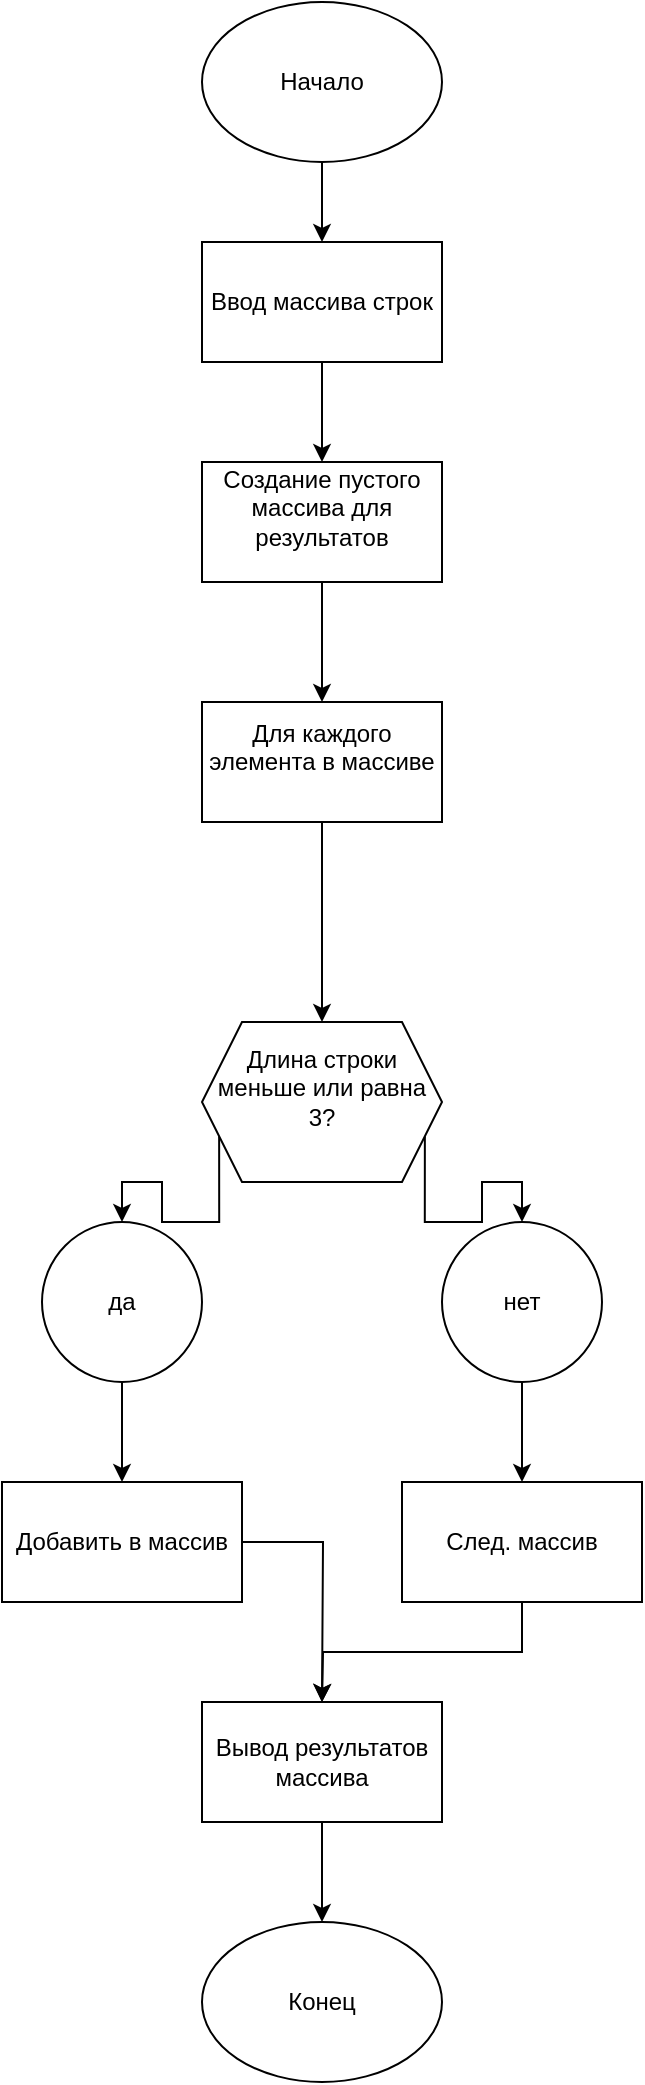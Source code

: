 <mxfile version="24.6.4" type="github">
  <diagram name="Страница — 1" id="zl_zqT7t1E1penMvGDkD">
    <mxGraphModel dx="569" dy="789" grid="1" gridSize="10" guides="1" tooltips="1" connect="1" arrows="1" fold="1" page="1" pageScale="1" pageWidth="827" pageHeight="1169" math="0" shadow="0">
      <root>
        <mxCell id="0" />
        <mxCell id="1" parent="0" />
        <mxCell id="kAgJO7xp8ISe3b44jmEX-4" style="edgeStyle=orthogonalEdgeStyle;rounded=0;orthogonalLoop=1;jettySize=auto;html=1;entryX=0.5;entryY=0;entryDx=0;entryDy=0;" edge="1" parent="1" source="kAgJO7xp8ISe3b44jmEX-1" target="kAgJO7xp8ISe3b44jmEX-2">
          <mxGeometry relative="1" as="geometry" />
        </mxCell>
        <mxCell id="kAgJO7xp8ISe3b44jmEX-1" value="Начало" style="ellipse;whiteSpace=wrap;html=1;" vertex="1" parent="1">
          <mxGeometry x="340" y="40" width="120" height="80" as="geometry" />
        </mxCell>
        <mxCell id="kAgJO7xp8ISe3b44jmEX-10" style="edgeStyle=orthogonalEdgeStyle;rounded=0;orthogonalLoop=1;jettySize=auto;html=1;" edge="1" parent="1" source="kAgJO7xp8ISe3b44jmEX-2" target="kAgJO7xp8ISe3b44jmEX-5">
          <mxGeometry relative="1" as="geometry" />
        </mxCell>
        <mxCell id="kAgJO7xp8ISe3b44jmEX-2" value="Ввод массива строк" style="rounded=0;whiteSpace=wrap;html=1;" vertex="1" parent="1">
          <mxGeometry x="340" y="160" width="120" height="60" as="geometry" />
        </mxCell>
        <mxCell id="kAgJO7xp8ISe3b44jmEX-9" style="edgeStyle=orthogonalEdgeStyle;rounded=0;orthogonalLoop=1;jettySize=auto;html=1;" edge="1" parent="1" source="kAgJO7xp8ISe3b44jmEX-5" target="kAgJO7xp8ISe3b44jmEX-6">
          <mxGeometry relative="1" as="geometry" />
        </mxCell>
        <mxCell id="kAgJO7xp8ISe3b44jmEX-5" value="&#xa;Создание пустого массива для результатов&#xa;&#xa;" style="rounded=0;whiteSpace=wrap;html=1;" vertex="1" parent="1">
          <mxGeometry x="340" y="270" width="120" height="60" as="geometry" />
        </mxCell>
        <mxCell id="kAgJO7xp8ISe3b44jmEX-8" style="edgeStyle=orthogonalEdgeStyle;rounded=0;orthogonalLoop=1;jettySize=auto;html=1;" edge="1" parent="1" source="kAgJO7xp8ISe3b44jmEX-6" target="kAgJO7xp8ISe3b44jmEX-7">
          <mxGeometry relative="1" as="geometry" />
        </mxCell>
        <mxCell id="kAgJO7xp8ISe3b44jmEX-6" value="&#xa;Для каждого элемента в массиве&#xa;&#xa;" style="rounded=0;whiteSpace=wrap;html=1;" vertex="1" parent="1">
          <mxGeometry x="340" y="390" width="120" height="60" as="geometry" />
        </mxCell>
        <mxCell id="kAgJO7xp8ISe3b44jmEX-13" style="edgeStyle=orthogonalEdgeStyle;rounded=0;orthogonalLoop=1;jettySize=auto;html=1;exitX=1;exitY=0.75;exitDx=0;exitDy=0;entryX=0.5;entryY=0;entryDx=0;entryDy=0;" edge="1" parent="1" source="kAgJO7xp8ISe3b44jmEX-7" target="kAgJO7xp8ISe3b44jmEX-12">
          <mxGeometry relative="1" as="geometry" />
        </mxCell>
        <mxCell id="kAgJO7xp8ISe3b44jmEX-14" style="edgeStyle=orthogonalEdgeStyle;rounded=0;orthogonalLoop=1;jettySize=auto;html=1;exitX=0;exitY=0.75;exitDx=0;exitDy=0;entryX=0.5;entryY=0;entryDx=0;entryDy=0;" edge="1" parent="1" source="kAgJO7xp8ISe3b44jmEX-7" target="kAgJO7xp8ISe3b44jmEX-11">
          <mxGeometry relative="1" as="geometry" />
        </mxCell>
        <mxCell id="kAgJO7xp8ISe3b44jmEX-7" value="&#xa;Длина строки меньше или равна &lt;span class=&quot;hljs-number&quot;&gt;3&lt;/span&gt;?&#xa;&#xa;" style="shape=hexagon;perimeter=hexagonPerimeter2;whiteSpace=wrap;html=1;fixedSize=1;" vertex="1" parent="1">
          <mxGeometry x="340" y="550" width="120" height="80" as="geometry" />
        </mxCell>
        <mxCell id="kAgJO7xp8ISe3b44jmEX-17" style="edgeStyle=orthogonalEdgeStyle;rounded=0;orthogonalLoop=1;jettySize=auto;html=1;exitX=0.5;exitY=1;exitDx=0;exitDy=0;entryX=0.5;entryY=0;entryDx=0;entryDy=0;" edge="1" parent="1" source="kAgJO7xp8ISe3b44jmEX-11" target="kAgJO7xp8ISe3b44jmEX-16">
          <mxGeometry relative="1" as="geometry" />
        </mxCell>
        <mxCell id="kAgJO7xp8ISe3b44jmEX-11" value="да" style="ellipse;whiteSpace=wrap;html=1;aspect=fixed;" vertex="1" parent="1">
          <mxGeometry x="260" y="650" width="80" height="80" as="geometry" />
        </mxCell>
        <mxCell id="kAgJO7xp8ISe3b44jmEX-18" style="edgeStyle=orthogonalEdgeStyle;rounded=0;orthogonalLoop=1;jettySize=auto;html=1;entryX=0.5;entryY=0;entryDx=0;entryDy=0;" edge="1" parent="1" source="kAgJO7xp8ISe3b44jmEX-12" target="kAgJO7xp8ISe3b44jmEX-15">
          <mxGeometry relative="1" as="geometry" />
        </mxCell>
        <mxCell id="kAgJO7xp8ISe3b44jmEX-12" value="нет" style="ellipse;whiteSpace=wrap;html=1;aspect=fixed;" vertex="1" parent="1">
          <mxGeometry x="460" y="650" width="80" height="80" as="geometry" />
        </mxCell>
        <mxCell id="kAgJO7xp8ISe3b44jmEX-22" style="edgeStyle=orthogonalEdgeStyle;rounded=0;orthogonalLoop=1;jettySize=auto;html=1;exitX=0.5;exitY=1;exitDx=0;exitDy=0;entryX=0.5;entryY=0;entryDx=0;entryDy=0;" edge="1" parent="1" source="kAgJO7xp8ISe3b44jmEX-15">
          <mxGeometry relative="1" as="geometry">
            <mxPoint x="400" y="890" as="targetPoint" />
          </mxGeometry>
        </mxCell>
        <mxCell id="kAgJO7xp8ISe3b44jmEX-15" value="След. массив" style="rounded=0;whiteSpace=wrap;html=1;" vertex="1" parent="1">
          <mxGeometry x="440" y="780" width="120" height="60" as="geometry" />
        </mxCell>
        <mxCell id="kAgJO7xp8ISe3b44jmEX-20" style="edgeStyle=orthogonalEdgeStyle;rounded=0;orthogonalLoop=1;jettySize=auto;html=1;entryX=0.5;entryY=0;entryDx=0;entryDy=0;" edge="1" parent="1" source="kAgJO7xp8ISe3b44jmEX-16">
          <mxGeometry relative="1" as="geometry">
            <mxPoint x="400" y="890" as="targetPoint" />
          </mxGeometry>
        </mxCell>
        <mxCell id="kAgJO7xp8ISe3b44jmEX-16" value="Добавить в массив" style="rounded=0;whiteSpace=wrap;html=1;" vertex="1" parent="1">
          <mxGeometry x="240" y="780" width="120" height="60" as="geometry" />
        </mxCell>
        <mxCell id="kAgJO7xp8ISe3b44jmEX-25" style="edgeStyle=orthogonalEdgeStyle;rounded=0;orthogonalLoop=1;jettySize=auto;html=1;exitX=0.5;exitY=1;exitDx=0;exitDy=0;entryX=0.5;entryY=0;entryDx=0;entryDy=0;" edge="1" parent="1" source="kAgJO7xp8ISe3b44jmEX-23">
          <mxGeometry relative="1" as="geometry">
            <mxPoint x="400" y="1000" as="targetPoint" />
          </mxGeometry>
        </mxCell>
        <mxCell id="kAgJO7xp8ISe3b44jmEX-23" value="Вывод результатов массива" style="rounded=0;whiteSpace=wrap;html=1;" vertex="1" parent="1">
          <mxGeometry x="340" y="890" width="120" height="60" as="geometry" />
        </mxCell>
        <mxCell id="kAgJO7xp8ISe3b44jmEX-26" value="Конец" style="ellipse;whiteSpace=wrap;html=1;" vertex="1" parent="1">
          <mxGeometry x="340" y="1000" width="120" height="80" as="geometry" />
        </mxCell>
      </root>
    </mxGraphModel>
  </diagram>
</mxfile>
